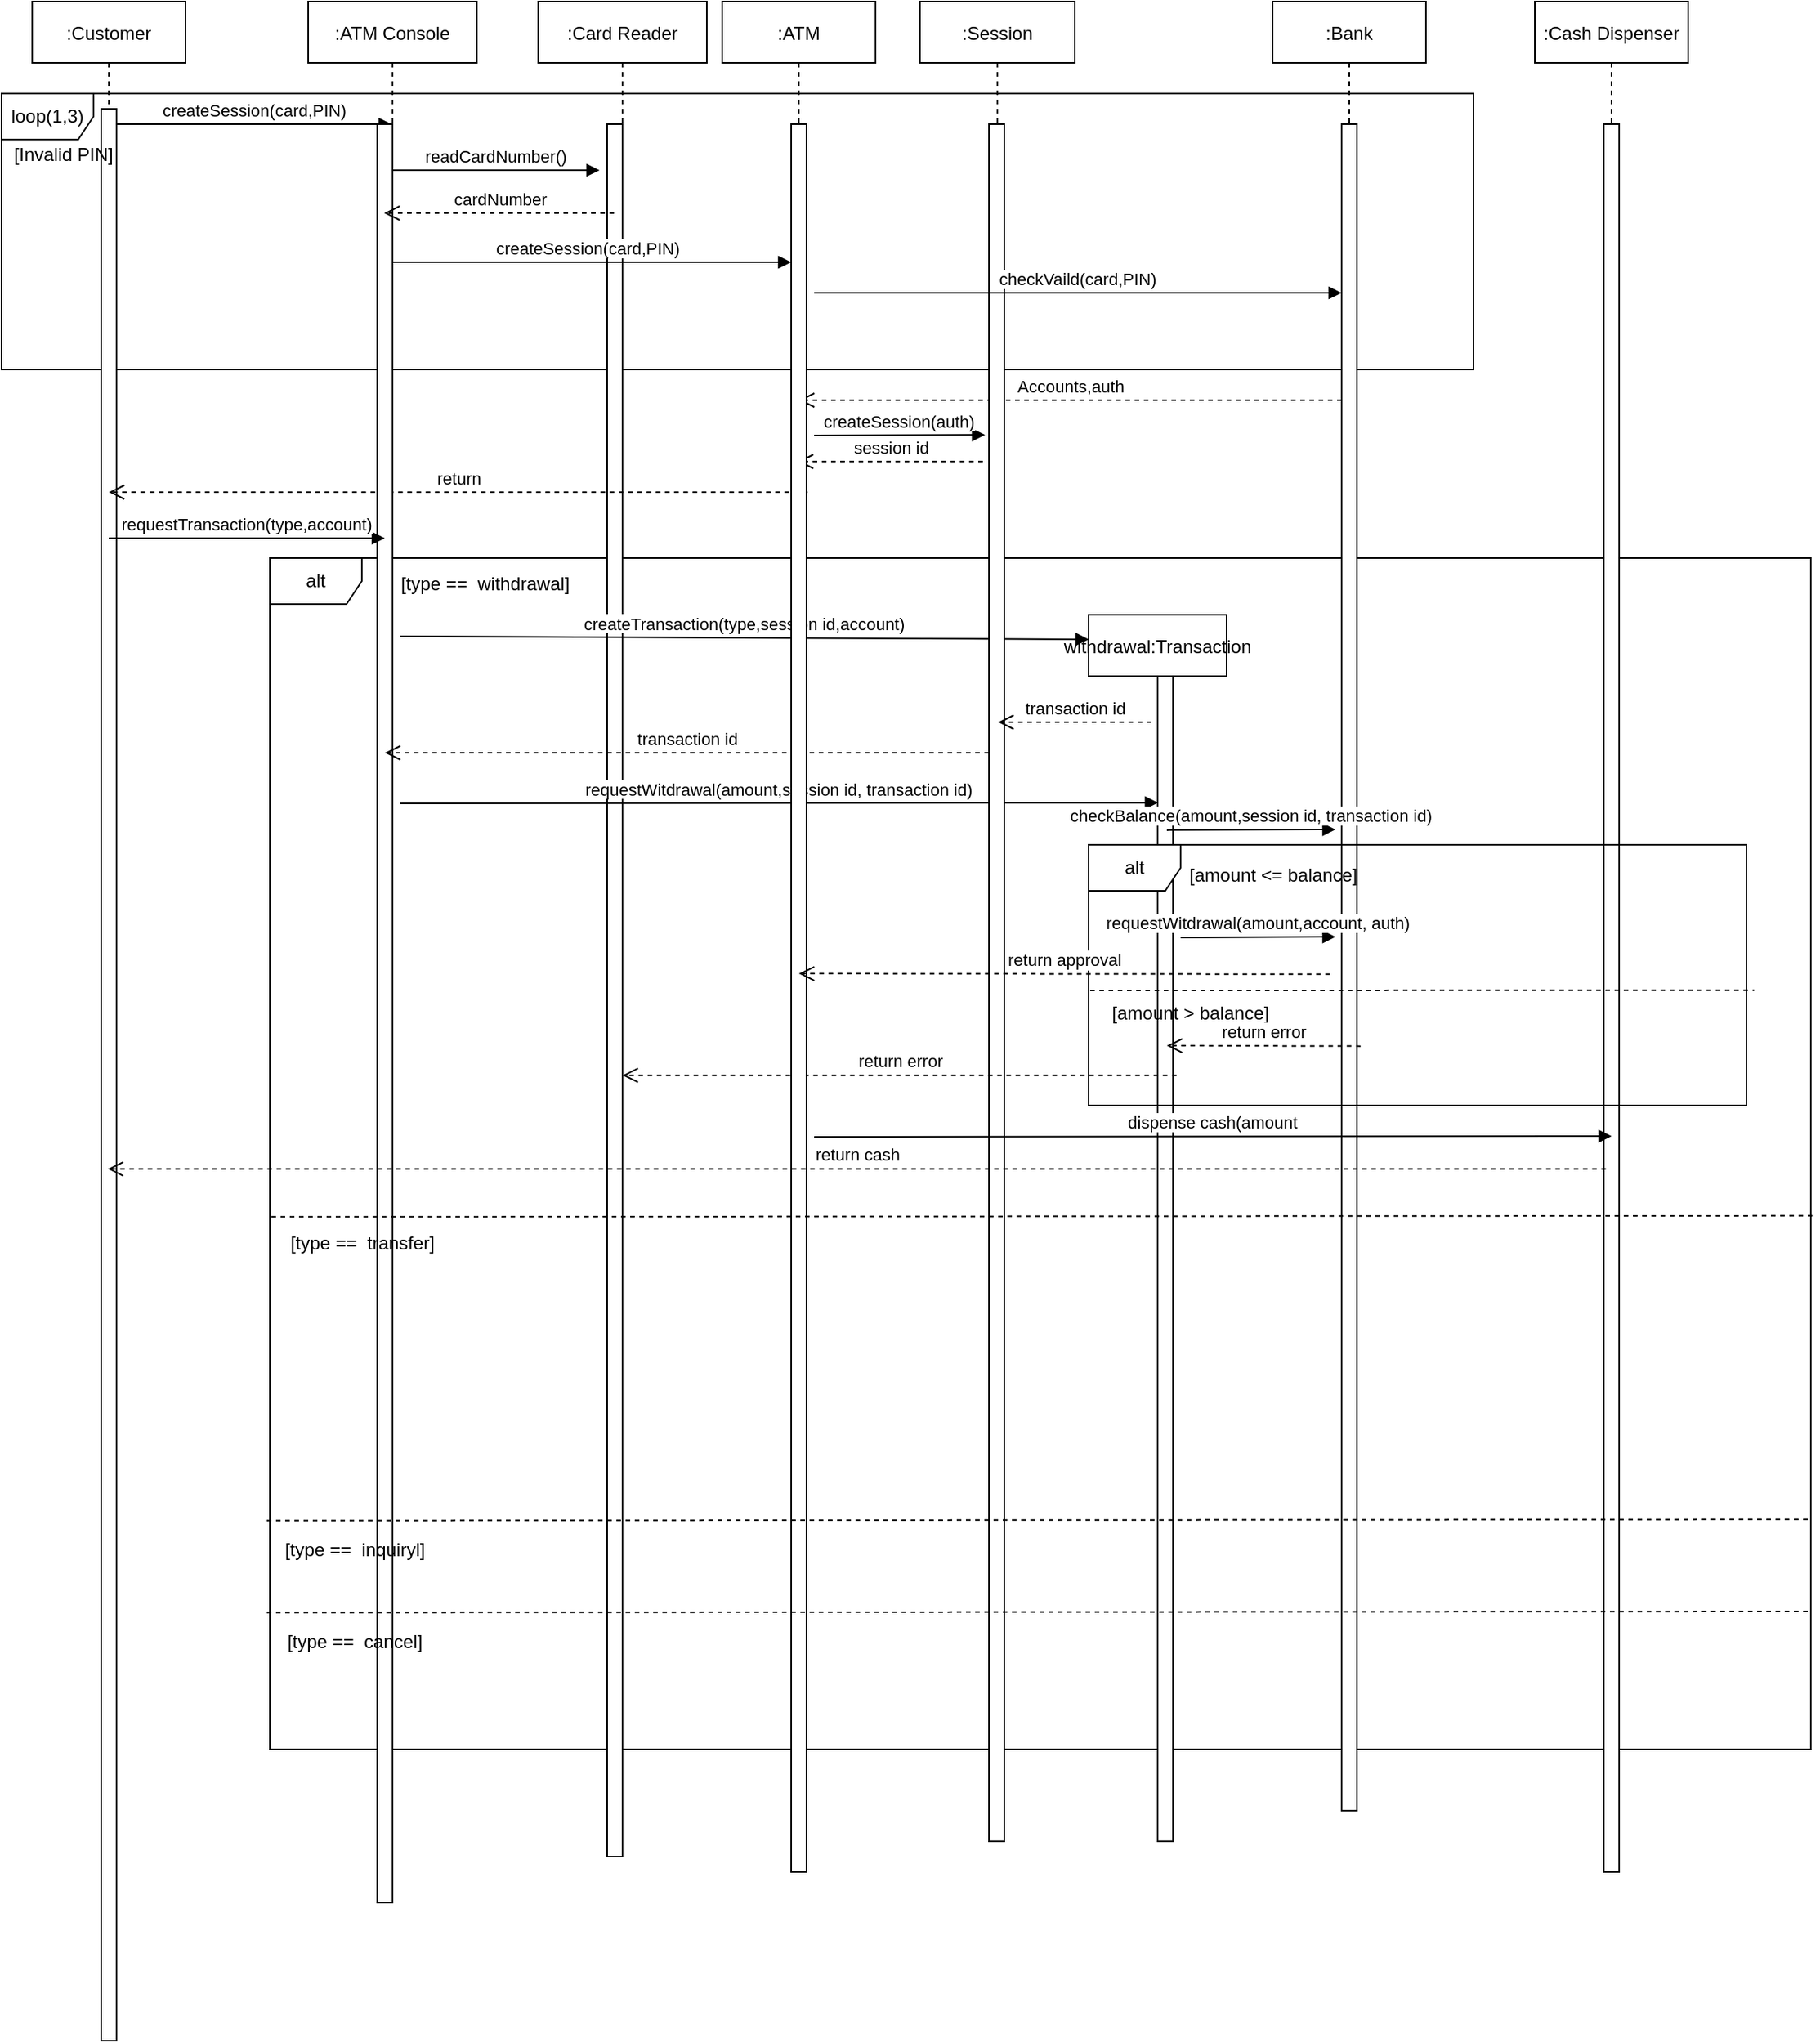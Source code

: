 <mxfile version="16.2.1" type="github">
  <diagram id="kgpKYQtTHZ0yAKxKKP6v" name="Page-1">
    <mxGraphModel dx="2214" dy="1193" grid="1" gridSize="10" guides="1" tooltips="1" connect="1" arrows="1" fold="1" page="1" pageScale="1" pageWidth="850" pageHeight="1100" math="0" shadow="0">
      <root>
        <mxCell id="0" />
        <mxCell id="1" parent="0" />
        <mxCell id="FQo9Qr92jJREoeUoj_u--41" value="alt" style="shape=umlFrame;whiteSpace=wrap;html=1;" vertex="1" parent="1">
          <mxGeometry x="185" y="603" width="1005" height="777" as="geometry" />
        </mxCell>
        <mxCell id="FQo9Qr92jJREoeUoj_u--32" value="loop(1,3)" style="shape=umlFrame;whiteSpace=wrap;html=1;" vertex="1" parent="1">
          <mxGeometry x="10" y="300" width="960" height="180" as="geometry" />
        </mxCell>
        <mxCell id="3nuBFxr9cyL0pnOWT2aG-1" value=":Customer" style="shape=umlLifeline;perimeter=lifelinePerimeter;container=1;collapsible=0;recursiveResize=0;rounded=0;shadow=0;strokeWidth=1;" parent="1" vertex="1">
          <mxGeometry x="30" y="240" width="100" height="1330" as="geometry" />
        </mxCell>
        <mxCell id="3nuBFxr9cyL0pnOWT2aG-2" value="" style="points=[];perimeter=orthogonalPerimeter;rounded=0;shadow=0;strokeWidth=1;" parent="3nuBFxr9cyL0pnOWT2aG-1" vertex="1">
          <mxGeometry x="45" y="70" width="10" height="1260" as="geometry" />
        </mxCell>
        <mxCell id="3nuBFxr9cyL0pnOWT2aG-5" value=":Card Reader" style="shape=umlLifeline;perimeter=lifelinePerimeter;container=1;collapsible=0;recursiveResize=0;rounded=0;shadow=0;strokeWidth=1;" parent="1" vertex="1">
          <mxGeometry x="360" y="240" width="110" height="1210" as="geometry" />
        </mxCell>
        <mxCell id="3nuBFxr9cyL0pnOWT2aG-6" value="" style="points=[];perimeter=orthogonalPerimeter;rounded=0;shadow=0;strokeWidth=1;" parent="3nuBFxr9cyL0pnOWT2aG-5" vertex="1">
          <mxGeometry x="45" y="80" width="10" height="1130" as="geometry" />
        </mxCell>
        <mxCell id="FQo9Qr92jJREoeUoj_u--14" value="readCardNumber()" style="verticalAlign=bottom;endArrow=block;shadow=0;strokeWidth=1;" edge="1" parent="3nuBFxr9cyL0pnOWT2aG-5">
          <mxGeometry relative="1" as="geometry">
            <mxPoint x="-95" y="110" as="sourcePoint" />
            <mxPoint x="40" y="110" as="targetPoint" />
            <Array as="points">
              <mxPoint x="20" y="110" />
            </Array>
          </mxGeometry>
        </mxCell>
        <mxCell id="FQo9Qr92jJREoeUoj_u--34" value="createSession(card,PIN)" style="verticalAlign=bottom;endArrow=block;shadow=0;strokeWidth=1;" edge="1" parent="3nuBFxr9cyL0pnOWT2aG-5" target="FQo9Qr92jJREoeUoj_u--19">
          <mxGeometry relative="1" as="geometry">
            <mxPoint x="-100" y="170" as="sourcePoint" />
            <mxPoint x="79.5" y="170" as="targetPoint" />
            <Array as="points">
              <mxPoint x="15" y="170" />
            </Array>
          </mxGeometry>
        </mxCell>
        <mxCell id="FQo9Qr92jJREoeUoj_u--38" value="return" style="html=1;verticalAlign=bottom;endArrow=open;dashed=1;endSize=8;rounded=0;" edge="1" parent="3nuBFxr9cyL0pnOWT2aG-5" target="3nuBFxr9cyL0pnOWT2aG-1">
          <mxGeometry relative="1" as="geometry">
            <mxPoint x="175.68" y="320" as="sourcePoint" />
            <mxPoint x="55.004" y="320" as="targetPoint" />
          </mxGeometry>
        </mxCell>
        <mxCell id="FQo9Qr92jJREoeUoj_u--46" value="[type ==&amp;nbsp; withdrawal]" style="text;html=1;align=center;verticalAlign=middle;resizable=0;points=[];autosize=1;strokeColor=none;fillColor=none;" vertex="1" parent="3nuBFxr9cyL0pnOWT2aG-5">
          <mxGeometry x="-100" y="370" width="130" height="20" as="geometry" />
        </mxCell>
        <mxCell id="3nuBFxr9cyL0pnOWT2aG-8" value="createSession(card,PIN)" style="verticalAlign=bottom;endArrow=block;shadow=0;strokeWidth=1;" parent="1" source="3nuBFxr9cyL0pnOWT2aG-2" target="FQo9Qr92jJREoeUoj_u--5" edge="1">
          <mxGeometry relative="1" as="geometry">
            <mxPoint x="185" y="320" as="sourcePoint" />
            <Array as="points">
              <mxPoint x="200" y="320" />
            </Array>
          </mxGeometry>
        </mxCell>
        <mxCell id="FQo9Qr92jJREoeUoj_u--1" value=":Cash Dispenser" style="shape=umlLifeline;perimeter=lifelinePerimeter;container=1;collapsible=0;recursiveResize=0;rounded=0;shadow=0;strokeWidth=1;" vertex="1" parent="1">
          <mxGeometry x="1010" y="240" width="100" height="1220" as="geometry" />
        </mxCell>
        <mxCell id="FQo9Qr92jJREoeUoj_u--2" value="" style="points=[];perimeter=orthogonalPerimeter;rounded=0;shadow=0;strokeWidth=1;" vertex="1" parent="FQo9Qr92jJREoeUoj_u--1">
          <mxGeometry x="45" y="80" width="10" height="1140" as="geometry" />
        </mxCell>
        <mxCell id="FQo9Qr92jJREoeUoj_u--3" value=":Bank" style="shape=umlLifeline;perimeter=lifelinePerimeter;container=1;collapsible=0;recursiveResize=0;rounded=0;shadow=0;strokeWidth=1;" vertex="1" parent="1">
          <mxGeometry x="839" y="240" width="100" height="1180" as="geometry" />
        </mxCell>
        <mxCell id="FQo9Qr92jJREoeUoj_u--4" value="" style="points=[];perimeter=orthogonalPerimeter;rounded=0;shadow=0;strokeWidth=1;" vertex="1" parent="FQo9Qr92jJREoeUoj_u--3">
          <mxGeometry x="45" y="80" width="10" height="1100" as="geometry" />
        </mxCell>
        <mxCell id="FQo9Qr92jJREoeUoj_u--31" value="Accounts,auth" style="html=1;verticalAlign=bottom;endArrow=open;dashed=1;endSize=8;rounded=0;" edge="1" parent="FQo9Qr92jJREoeUoj_u--3" target="FQo9Qr92jJREoeUoj_u--18">
          <mxGeometry relative="1" as="geometry">
            <mxPoint x="45" y="260" as="sourcePoint" />
            <mxPoint x="-105" y="260" as="targetPoint" />
          </mxGeometry>
        </mxCell>
        <mxCell id="FQo9Qr92jJREoeUoj_u--5" value=":ATM Console" style="shape=umlLifeline;perimeter=lifelinePerimeter;container=1;collapsible=0;recursiveResize=0;rounded=0;shadow=0;strokeWidth=1;" vertex="1" parent="1">
          <mxGeometry x="210" y="240" width="110" height="1240" as="geometry" />
        </mxCell>
        <mxCell id="FQo9Qr92jJREoeUoj_u--6" value="" style="points=[];perimeter=orthogonalPerimeter;rounded=0;shadow=0;strokeWidth=1;" vertex="1" parent="FQo9Qr92jJREoeUoj_u--5">
          <mxGeometry x="45" y="80" width="10" height="1160" as="geometry" />
        </mxCell>
        <mxCell id="FQo9Qr92jJREoeUoj_u--48" value="createTransaction(type,session id,account)" style="verticalAlign=bottom;endArrow=block;shadow=0;strokeWidth=1;entryX=0.001;entryY=0.02;entryDx=0;entryDy=0;entryPerimeter=0;" edge="1" parent="FQo9Qr92jJREoeUoj_u--5" target="FQo9Qr92jJREoeUoj_u--8">
          <mxGeometry relative="1" as="geometry">
            <mxPoint x="60" y="414" as="sourcePoint" />
            <mxPoint x="230" y="414.41" as="targetPoint" />
            <Array as="points">
              <mxPoint x="165" y="414.41" />
            </Array>
          </mxGeometry>
        </mxCell>
        <mxCell id="FQo9Qr92jJREoeUoj_u--53" value="requestWitdrawal(amount,session id, transaction id)" style="verticalAlign=bottom;endArrow=block;shadow=0;strokeWidth=1;entryX=0.503;entryY=0.658;entryDx=0;entryDy=0;entryPerimeter=0;" edge="1" parent="FQo9Qr92jJREoeUoj_u--5">
          <mxGeometry relative="1" as="geometry">
            <mxPoint x="60" y="523" as="sourcePoint" />
            <mxPoint x="554.27" y="522.56" as="targetPoint" />
            <Array as="points" />
          </mxGeometry>
        </mxCell>
        <mxCell id="FQo9Qr92jJREoeUoj_u--68" value="[type ==&amp;nbsp; transfer]" style="text;html=1;align=center;verticalAlign=middle;resizable=0;points=[];autosize=1;strokeColor=none;fillColor=none;" vertex="1" parent="FQo9Qr92jJREoeUoj_u--5">
          <mxGeometry x="-20" y="800" width="110" height="20" as="geometry" />
        </mxCell>
        <mxCell id="FQo9Qr92jJREoeUoj_u--72" value="[type ==&amp;nbsp; cancel]" style="text;html=1;align=center;verticalAlign=middle;resizable=0;points=[];autosize=1;strokeColor=none;fillColor=none;" vertex="1" parent="FQo9Qr92jJREoeUoj_u--5">
          <mxGeometry x="-20" y="1060" width="100" height="20" as="geometry" />
        </mxCell>
        <mxCell id="FQo9Qr92jJREoeUoj_u--8" value="withdrawal:Transaction" style="shape=umlLifeline;perimeter=lifelinePerimeter;container=1;collapsible=0;recursiveResize=0;rounded=0;shadow=0;strokeWidth=1;" vertex="1" parent="1">
          <mxGeometry x="719" y="640" width="90" height="800" as="geometry" />
        </mxCell>
        <mxCell id="FQo9Qr92jJREoeUoj_u--9" value="" style="points=[];perimeter=orthogonalPerimeter;rounded=0;shadow=0;strokeWidth=1;" vertex="1" parent="FQo9Qr92jJREoeUoj_u--8">
          <mxGeometry x="45" y="40" width="10" height="760" as="geometry" />
        </mxCell>
        <mxCell id="FQo9Qr92jJREoeUoj_u--10" value=":Session" style="shape=umlLifeline;perimeter=lifelinePerimeter;container=1;collapsible=0;recursiveResize=0;rounded=0;shadow=0;strokeWidth=1;" vertex="1" parent="1">
          <mxGeometry x="609" y="240" width="101" height="1200" as="geometry" />
        </mxCell>
        <mxCell id="FQo9Qr92jJREoeUoj_u--11" value="" style="points=[];perimeter=orthogonalPerimeter;rounded=0;shadow=0;strokeWidth=1;" vertex="1" parent="FQo9Qr92jJREoeUoj_u--10">
          <mxGeometry x="45" y="80" width="10" height="1120" as="geometry" />
        </mxCell>
        <mxCell id="FQo9Qr92jJREoeUoj_u--37" value="session id" style="html=1;verticalAlign=bottom;endArrow=open;dashed=1;endSize=8;rounded=0;" edge="1" parent="FQo9Qr92jJREoeUoj_u--10">
          <mxGeometry relative="1" as="geometry">
            <mxPoint x="41" y="300" as="sourcePoint" />
            <mxPoint x="-79.676" y="300" as="targetPoint" />
          </mxGeometry>
        </mxCell>
        <mxCell id="FQo9Qr92jJREoeUoj_u--51" value="transaction id" style="html=1;verticalAlign=bottom;endArrow=open;dashed=1;endSize=8;rounded=0;" edge="1" parent="FQo9Qr92jJREoeUoj_u--10">
          <mxGeometry relative="1" as="geometry">
            <mxPoint x="45" y="490" as="sourcePoint" />
            <mxPoint x="-349" y="490" as="targetPoint" />
          </mxGeometry>
        </mxCell>
        <mxCell id="FQo9Qr92jJREoeUoj_u--67" value="return error" style="html=1;verticalAlign=bottom;endArrow=open;dashed=1;endSize=8;rounded=0;" edge="1" parent="FQo9Qr92jJREoeUoj_u--10" target="3nuBFxr9cyL0pnOWT2aG-5">
          <mxGeometry relative="1" as="geometry">
            <mxPoint x="167.36" y="700.32" as="sourcePoint" />
            <mxPoint x="41" y="700" as="targetPoint" />
          </mxGeometry>
        </mxCell>
        <mxCell id="FQo9Qr92jJREoeUoj_u--15" value="cardNumber" style="html=1;verticalAlign=bottom;endArrow=open;dashed=1;endSize=8;rounded=0;" edge="1" parent="1">
          <mxGeometry relative="1" as="geometry">
            <mxPoint x="409.5" y="378" as="sourcePoint" />
            <mxPoint x="259.5" y="378" as="targetPoint" />
          </mxGeometry>
        </mxCell>
        <mxCell id="FQo9Qr92jJREoeUoj_u--18" value=":ATM" style="shape=umlLifeline;perimeter=lifelinePerimeter;container=1;collapsible=0;recursiveResize=0;rounded=0;shadow=0;strokeWidth=1;" vertex="1" parent="1">
          <mxGeometry x="480" y="240" width="100" height="1220" as="geometry" />
        </mxCell>
        <mxCell id="FQo9Qr92jJREoeUoj_u--19" value="" style="points=[];perimeter=orthogonalPerimeter;rounded=0;shadow=0;strokeWidth=1;" vertex="1" parent="FQo9Qr92jJREoeUoj_u--18">
          <mxGeometry x="45" y="80" width="10" height="1140" as="geometry" />
        </mxCell>
        <mxCell id="FQo9Qr92jJREoeUoj_u--71" value="" style="endArrow=none;dashed=1;html=1;rounded=0;entryX=1.003;entryY=0.552;entryDx=0;entryDy=0;entryPerimeter=0;exitX=0.001;exitY=0.553;exitDx=0;exitDy=0;exitPerimeter=0;" edge="1" parent="FQo9Qr92jJREoeUoj_u--18">
          <mxGeometry width="50" height="50" relative="1" as="geometry">
            <mxPoint x="-297.015" y="1050.781" as="sourcePoint" />
            <mxPoint x="709.995" y="1050.004" as="targetPoint" />
          </mxGeometry>
        </mxCell>
        <mxCell id="FQo9Qr92jJREoeUoj_u--33" value="[Invalid PIN]" style="text;html=1;align=center;verticalAlign=middle;resizable=0;points=[];autosize=1;strokeColor=none;fillColor=none;" vertex="1" parent="1">
          <mxGeometry x="10" y="330" width="80" height="20" as="geometry" />
        </mxCell>
        <mxCell id="FQo9Qr92jJREoeUoj_u--30" value="checkVaild(card,PIN)" style="verticalAlign=bottom;endArrow=block;shadow=0;strokeWidth=1;" edge="1" parent="1" target="FQo9Qr92jJREoeUoj_u--4">
          <mxGeometry relative="1" as="geometry">
            <mxPoint x="540" y="430" as="sourcePoint" />
            <mxPoint x="759.5" y="430" as="targetPoint" />
            <Array as="points">
              <mxPoint x="540" y="430" />
              <mxPoint x="600" y="430" />
            </Array>
          </mxGeometry>
        </mxCell>
        <mxCell id="FQo9Qr92jJREoeUoj_u--36" value="createSession(auth)" style="verticalAlign=bottom;endArrow=block;shadow=0;strokeWidth=1;entryX=-0.253;entryY=0.409;entryDx=0;entryDy=0;entryPerimeter=0;" edge="1" parent="1">
          <mxGeometry relative="1" as="geometry">
            <mxPoint x="540" y="523" as="sourcePoint" />
            <mxPoint x="651.47" y="522.66" as="targetPoint" />
            <Array as="points" />
          </mxGeometry>
        </mxCell>
        <mxCell id="FQo9Qr92jJREoeUoj_u--39" value="requestTransaction(type,account)" style="verticalAlign=bottom;endArrow=block;shadow=0;strokeWidth=1;" edge="1" parent="1">
          <mxGeometry relative="1" as="geometry">
            <mxPoint x="80" y="590" as="sourcePoint" />
            <mxPoint x="260" y="590" as="targetPoint" />
            <Array as="points">
              <mxPoint x="195" y="590" />
            </Array>
          </mxGeometry>
        </mxCell>
        <mxCell id="FQo9Qr92jJREoeUoj_u--47" value="" style="endArrow=none;dashed=1;html=1;rounded=0;entryX=1.003;entryY=0.552;entryDx=0;entryDy=0;entryPerimeter=0;exitX=0.001;exitY=0.553;exitDx=0;exitDy=0;exitPerimeter=0;" edge="1" parent="1" source="FQo9Qr92jJREoeUoj_u--41" target="FQo9Qr92jJREoeUoj_u--41">
          <mxGeometry width="50" height="50" relative="1" as="geometry">
            <mxPoint x="185" y="1025" as="sourcePoint" />
            <mxPoint x="1190" y="1110" as="targetPoint" />
          </mxGeometry>
        </mxCell>
        <mxCell id="FQo9Qr92jJREoeUoj_u--50" value="transaction id" style="html=1;verticalAlign=bottom;endArrow=open;dashed=1;endSize=8;rounded=0;" edge="1" parent="1">
          <mxGeometry relative="1" as="geometry">
            <mxPoint x="760" y="710" as="sourcePoint" />
            <mxPoint x="660" y="710" as="targetPoint" />
          </mxGeometry>
        </mxCell>
        <mxCell id="FQo9Qr92jJREoeUoj_u--55" value="checkBalance(amount,session id, transaction id)" style="verticalAlign=bottom;endArrow=block;shadow=0;strokeWidth=1;" edge="1" parent="1">
          <mxGeometry relative="1" as="geometry">
            <mxPoint x="770" y="780.44" as="sourcePoint" />
            <mxPoint x="880" y="780" as="targetPoint" />
            <Array as="points" />
          </mxGeometry>
        </mxCell>
        <mxCell id="FQo9Qr92jJREoeUoj_u--56" value="alt" style="shape=umlFrame;whiteSpace=wrap;html=1;" vertex="1" parent="1">
          <mxGeometry x="719" y="790" width="429" height="170" as="geometry" />
        </mxCell>
        <mxCell id="FQo9Qr92jJREoeUoj_u--57" value="[amount &amp;lt;= balance]" style="text;html=1;align=center;verticalAlign=middle;resizable=0;points=[];autosize=1;strokeColor=none;fillColor=none;" vertex="1" parent="1">
          <mxGeometry x="774" y="800" width="130" height="20" as="geometry" />
        </mxCell>
        <mxCell id="FQo9Qr92jJREoeUoj_u--60" value="requestWitdrawal(amount,account, auth)" style="verticalAlign=bottom;endArrow=block;shadow=0;strokeWidth=1;" edge="1" parent="1">
          <mxGeometry relative="1" as="geometry">
            <mxPoint x="779" y="850.44" as="sourcePoint" />
            <mxPoint x="880" y="850" as="targetPoint" />
            <Array as="points" />
          </mxGeometry>
        </mxCell>
        <mxCell id="FQo9Qr92jJREoeUoj_u--61" value="return approval" style="html=1;verticalAlign=bottom;endArrow=open;dashed=1;endSize=8;rounded=0;" edge="1" parent="1">
          <mxGeometry relative="1" as="geometry">
            <mxPoint x="876.36" y="874.41" as="sourcePoint" />
            <mxPoint x="530" y="874" as="targetPoint" />
          </mxGeometry>
        </mxCell>
        <mxCell id="FQo9Qr92jJREoeUoj_u--62" value="dispense cash(amount" style="verticalAlign=bottom;endArrow=block;shadow=0;strokeWidth=1;entryX=0.795;entryY=0.706;entryDx=0;entryDy=0;entryPerimeter=0;" edge="1" parent="1">
          <mxGeometry relative="1" as="geometry">
            <mxPoint x="540.0" y="980.44" as="sourcePoint" />
            <mxPoint x="1060.055" y="980.02" as="targetPoint" />
            <Array as="points" />
          </mxGeometry>
        </mxCell>
        <mxCell id="FQo9Qr92jJREoeUoj_u--63" value="return cash" style="html=1;verticalAlign=bottom;endArrow=open;dashed=1;endSize=8;rounded=0;" edge="1" parent="1">
          <mxGeometry relative="1" as="geometry">
            <mxPoint x="1056.36" y="1001.41" as="sourcePoint" />
            <mxPoint x="79.324" y="1001.41" as="targetPoint" />
          </mxGeometry>
        </mxCell>
        <mxCell id="FQo9Qr92jJREoeUoj_u--64" value="" style="endArrow=none;dashed=1;html=1;rounded=0;entryX=1.012;entryY=0.558;entryDx=0;entryDy=0;entryPerimeter=0;" edge="1" parent="1" target="FQo9Qr92jJREoeUoj_u--56">
          <mxGeometry width="50" height="50" relative="1" as="geometry">
            <mxPoint x="720" y="885" as="sourcePoint" />
            <mxPoint x="1523.5" y="920" as="targetPoint" />
          </mxGeometry>
        </mxCell>
        <mxCell id="FQo9Qr92jJREoeUoj_u--65" value="[amount &amp;gt; balance]" style="text;html=1;align=center;verticalAlign=middle;resizable=0;points=[];autosize=1;strokeColor=none;fillColor=none;" vertex="1" parent="1">
          <mxGeometry x="725" y="890" width="120" height="20" as="geometry" />
        </mxCell>
        <mxCell id="FQo9Qr92jJREoeUoj_u--66" value="return error" style="html=1;verticalAlign=bottom;endArrow=open;dashed=1;endSize=8;rounded=0;" edge="1" parent="1">
          <mxGeometry relative="1" as="geometry">
            <mxPoint x="896.36" y="921.32" as="sourcePoint" />
            <mxPoint x="770" y="921" as="targetPoint" />
          </mxGeometry>
        </mxCell>
        <mxCell id="FQo9Qr92jJREoeUoj_u--69" value="" style="endArrow=none;dashed=1;html=1;rounded=0;entryX=1.003;entryY=0.552;entryDx=0;entryDy=0;entryPerimeter=0;exitX=0.001;exitY=0.553;exitDx=0;exitDy=0;exitPerimeter=0;" edge="1" parent="1">
          <mxGeometry width="50" height="50" relative="1" as="geometry">
            <mxPoint x="182.985" y="1230.781" as="sourcePoint" />
            <mxPoint x="1189.995" y="1230.004" as="targetPoint" />
          </mxGeometry>
        </mxCell>
        <mxCell id="FQo9Qr92jJREoeUoj_u--70" value="[type ==&amp;nbsp; inquiryl]" style="text;html=1;align=center;verticalAlign=middle;resizable=0;points=[];autosize=1;strokeColor=none;fillColor=none;" vertex="1" parent="1">
          <mxGeometry x="185" y="1240" width="110" height="20" as="geometry" />
        </mxCell>
      </root>
    </mxGraphModel>
  </diagram>
</mxfile>
